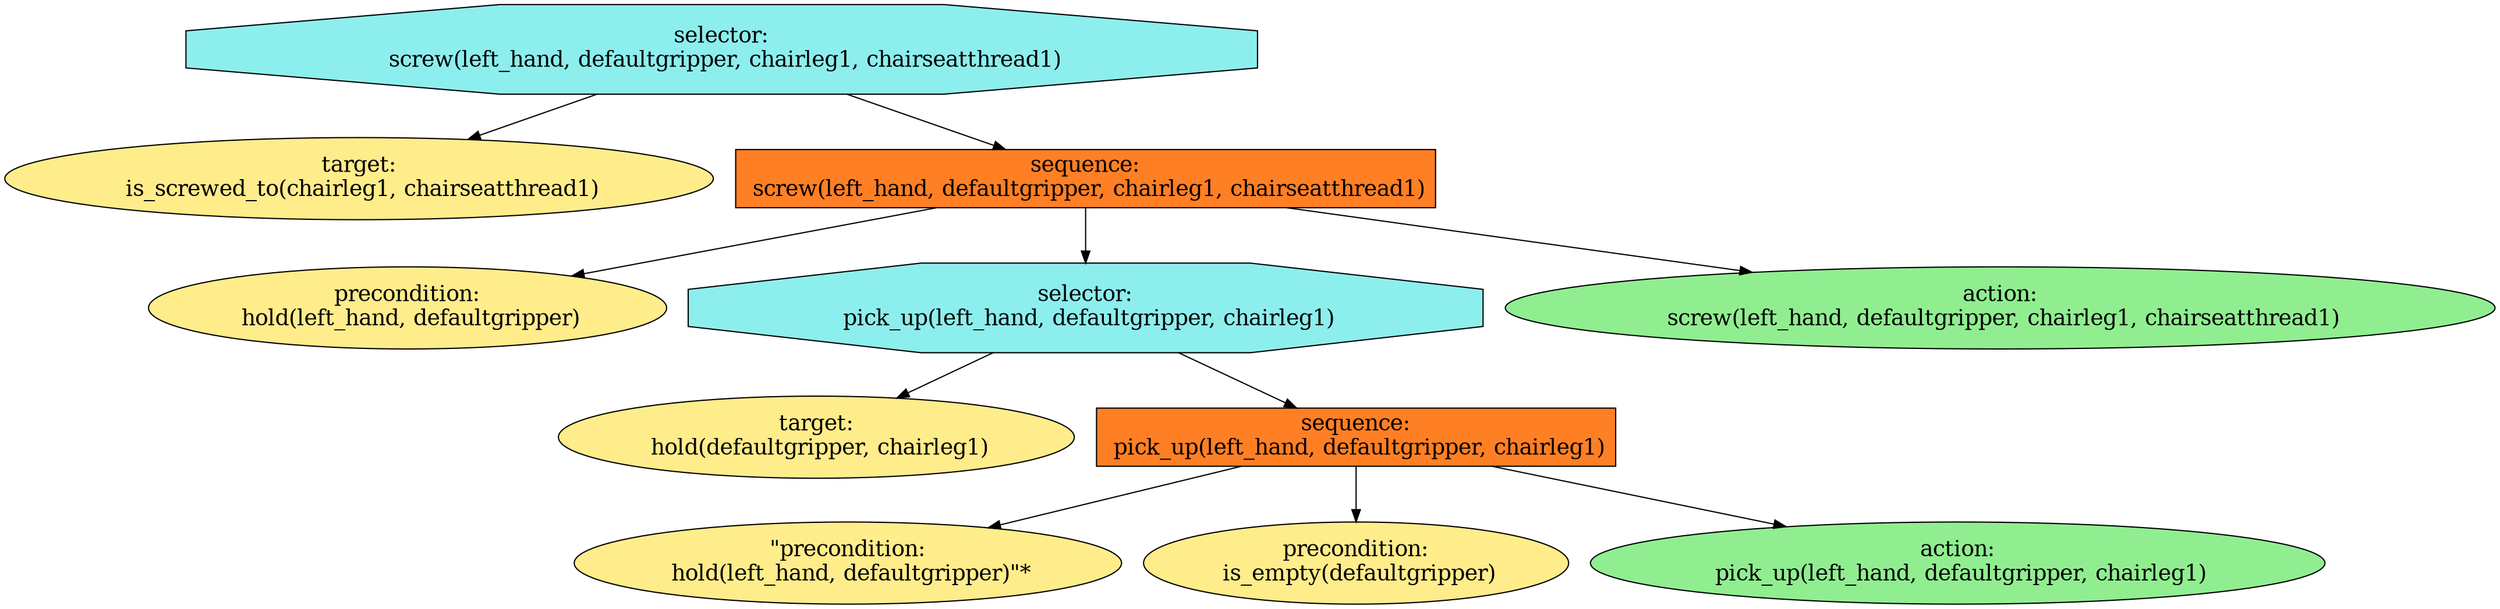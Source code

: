 digraph pastafarianism {
ordering=out;
graph [fontname="times-roman"];
node [fontname="times-roman"];
edge [fontname="times-roman"];
"selector:
 screw(left_hand, defaultgripper, chairleg1, chairseatthread1)" [fillcolor=darkslategray2, fontcolor=black, fontsize=18, label="selector:
 screw(left_hand, defaultgripper, chairleg1, chairseatthread1)", shape=octagon, style=filled];
"target:
 is_screwed_to(chairleg1, chairseatthread1)" [fillcolor=lightgoldenrod1, fontcolor=black, fontsize=18, label="target:
 is_screwed_to(chairleg1, chairseatthread1)", shape=ellipse, style=filled];
"selector:
 screw(left_hand, defaultgripper, chairleg1, chairseatthread1)" -> "target:
 is_screwed_to(chairleg1, chairseatthread1)";
"sequence:
 screw(left_hand, defaultgripper, chairleg1, chairseatthread1)" [fillcolor=chocolate1, fontcolor=black, fontsize=18, label="sequence:
 screw(left_hand, defaultgripper, chairleg1, chairseatthread1)", shape=box, style=filled];
"selector:
 screw(left_hand, defaultgripper, chairleg1, chairseatthread1)" -> "sequence:
 screw(left_hand, defaultgripper, chairleg1, chairseatthread1)";
"precondition:
 hold(left_hand, defaultgripper)" [fillcolor=lightgoldenrod1, fontcolor=black, fontsize=18, label="precondition:
 hold(left_hand, defaultgripper)", shape=ellipse, style=filled];
"sequence:
 screw(left_hand, defaultgripper, chairleg1, chairseatthread1)" -> "precondition:
 hold(left_hand, defaultgripper)";
"selector:
 pick_up(left_hand, defaultgripper, chairleg1)" [fillcolor=darkslategray2, fontcolor=black, fontsize=18, label="selector:
 pick_up(left_hand, defaultgripper, chairleg1)", shape=octagon, style=filled];
"sequence:
 screw(left_hand, defaultgripper, chairleg1, chairseatthread1)" -> "selector:
 pick_up(left_hand, defaultgripper, chairleg1)";
"target:
 hold(defaultgripper, chairleg1)" [fillcolor=lightgoldenrod1, fontcolor=black, fontsize=18, label="target:
 hold(defaultgripper, chairleg1)", shape=ellipse, style=filled];
"selector:
 pick_up(left_hand, defaultgripper, chairleg1)" -> "target:
 hold(defaultgripper, chairleg1)";
"sequence:
 pick_up(left_hand, defaultgripper, chairleg1)" [fillcolor=chocolate1, fontcolor=black, fontsize=18, label="sequence:
 pick_up(left_hand, defaultgripper, chairleg1)", shape=box, style=filled];
"selector:
 pick_up(left_hand, defaultgripper, chairleg1)" -> "sequence:
 pick_up(left_hand, defaultgripper, chairleg1)";
"\"precondition:\n hold(left_hand, defaultgripper)\"*" [fillcolor=lightgoldenrod1, fontcolor=black, fontsize=18, label="\"precondition:\n hold(left_hand, defaultgripper)\"*", shape=ellipse, style=filled];
"sequence:
 pick_up(left_hand, defaultgripper, chairleg1)" -> "\"precondition:\n hold(left_hand, defaultgripper)\"*";
"precondition:
 is_empty(defaultgripper)" [fillcolor=lightgoldenrod1, fontcolor=black, fontsize=18, label="precondition:
 is_empty(defaultgripper)", shape=ellipse, style=filled];
"sequence:
 pick_up(left_hand, defaultgripper, chairleg1)" -> "precondition:
 is_empty(defaultgripper)";
"action:
 pick_up(left_hand, defaultgripper, chairleg1)" [fillcolor=lightgreen, fontcolor=black, fontsize=18, label="action:
 pick_up(left_hand, defaultgripper, chairleg1)", shape=ellipse, style=filled];
"sequence:
 pick_up(left_hand, defaultgripper, chairleg1)" -> "action:
 pick_up(left_hand, defaultgripper, chairleg1)";
"action:
 screw(left_hand, defaultgripper, chairleg1, chairseatthread1)" [fillcolor=lightgreen, fontcolor=black, fontsize=18, label="action:
 screw(left_hand, defaultgripper, chairleg1, chairseatthread1)", shape=ellipse, style=filled];
"sequence:
 screw(left_hand, defaultgripper, chairleg1, chairseatthread1)" -> "action:
 screw(left_hand, defaultgripper, chairleg1, chairseatthread1)";
}
